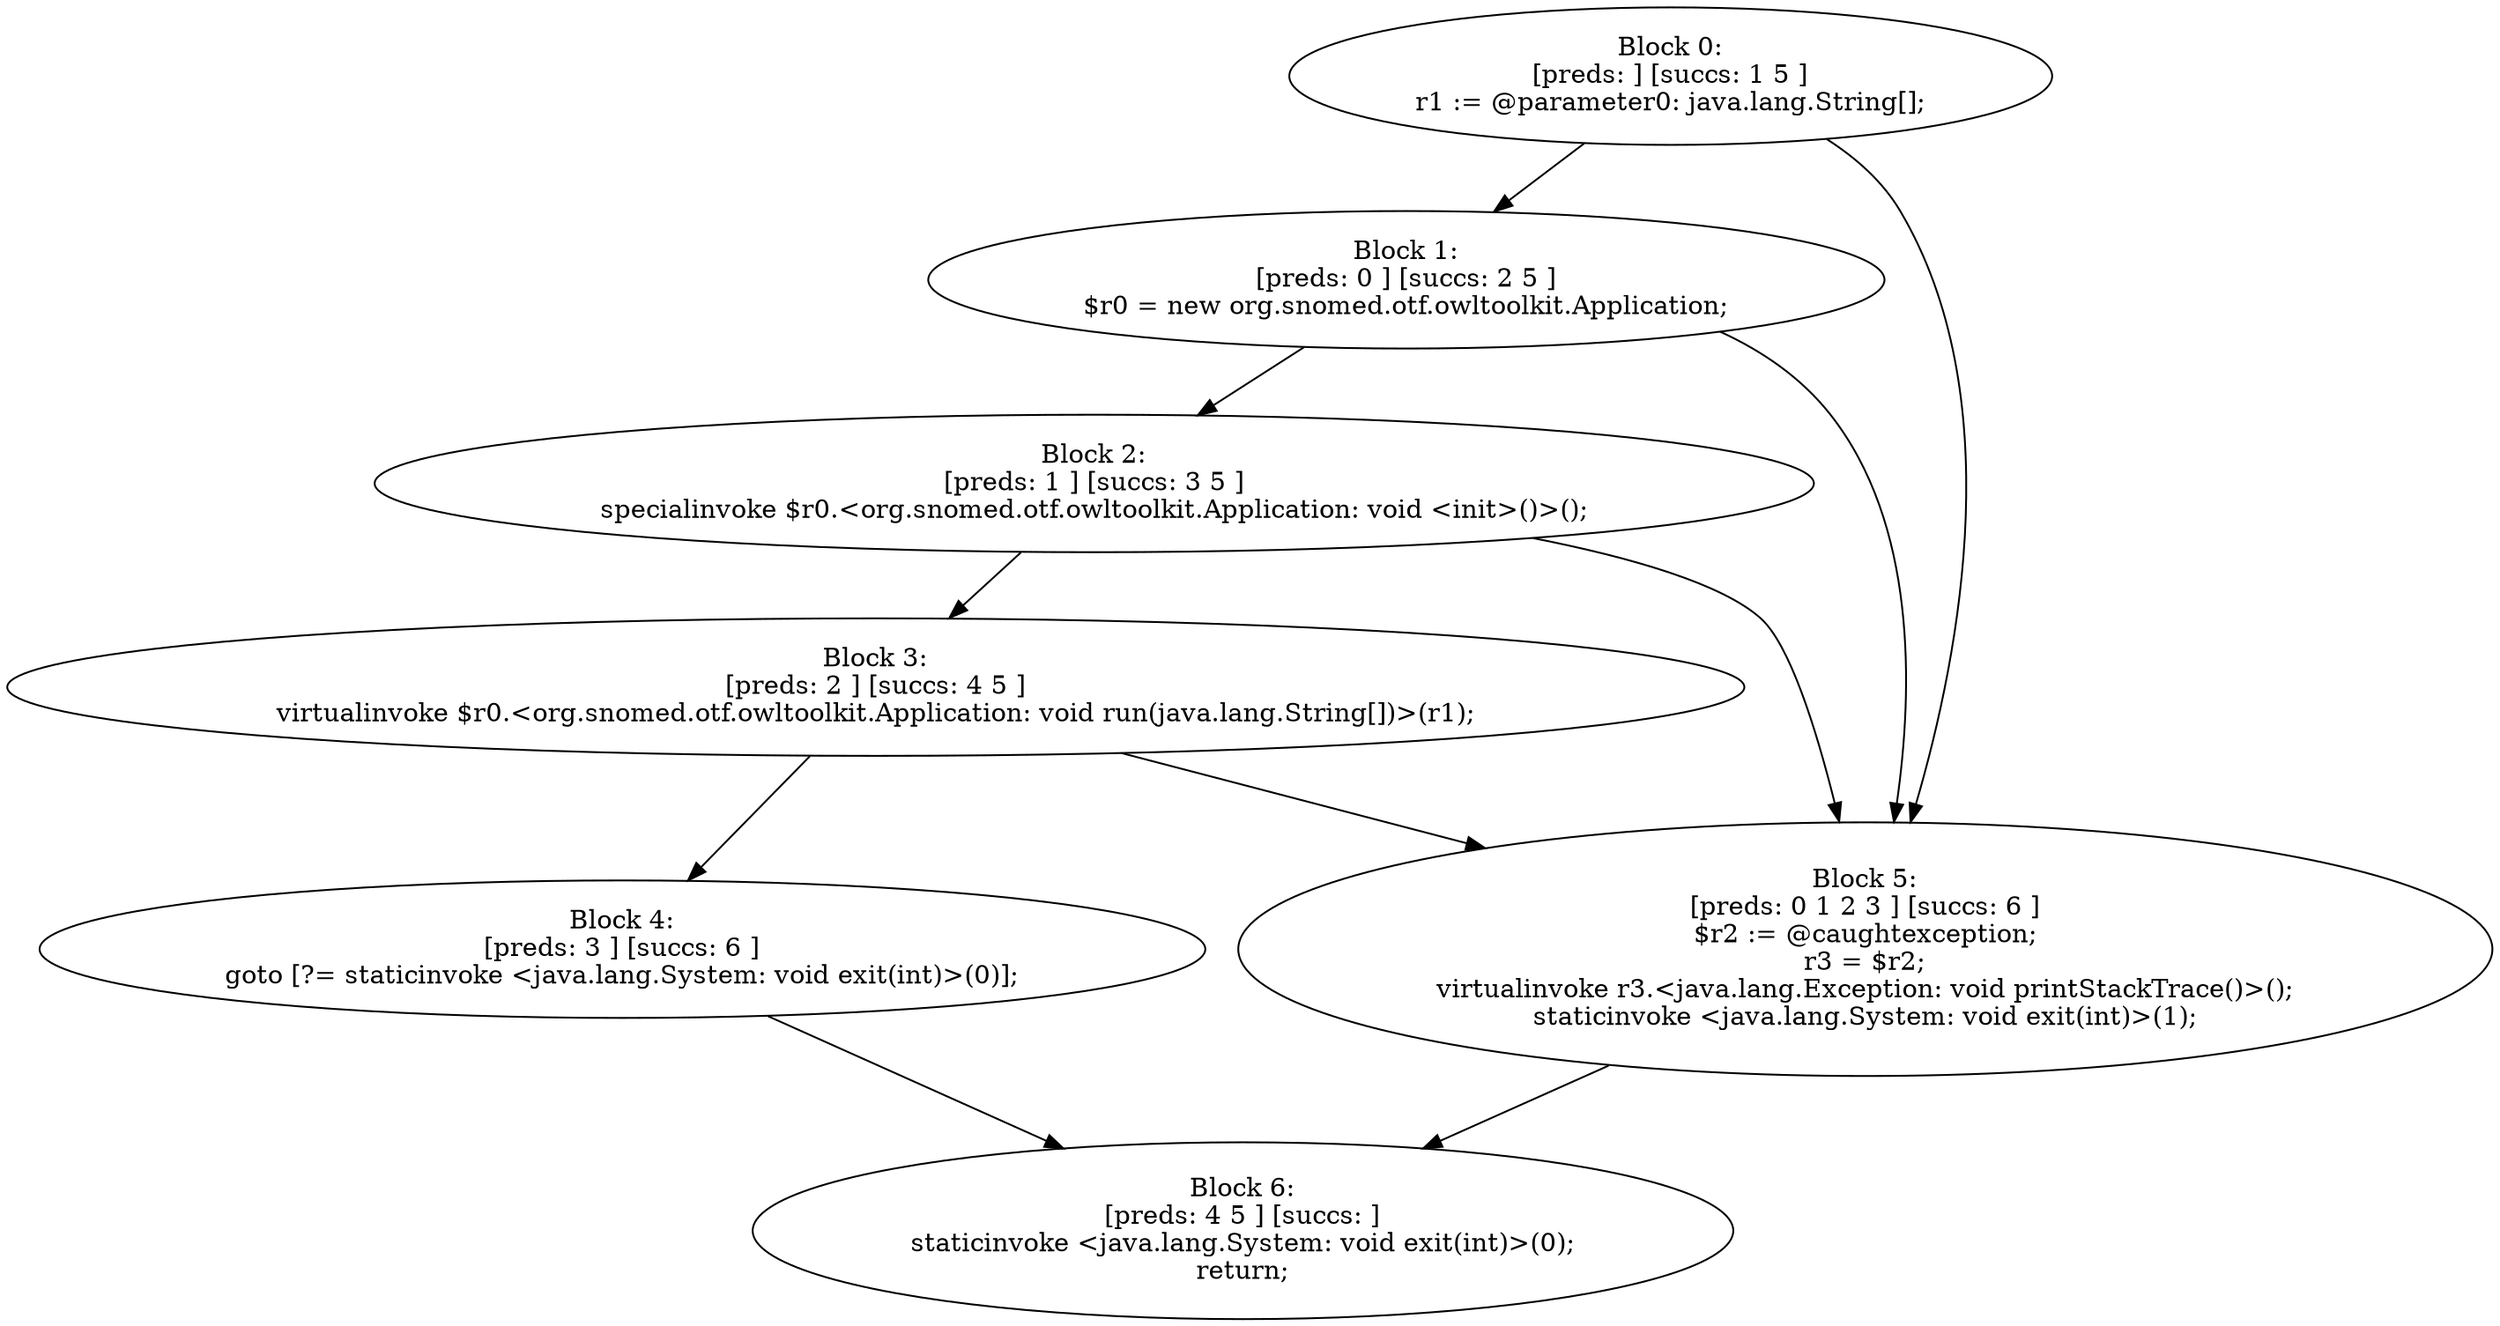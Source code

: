 digraph "unitGraph" {
    "Block 0:
[preds: ] [succs: 1 5 ]
r1 := @parameter0: java.lang.String[];
"
    "Block 1:
[preds: 0 ] [succs: 2 5 ]
$r0 = new org.snomed.otf.owltoolkit.Application;
"
    "Block 2:
[preds: 1 ] [succs: 3 5 ]
specialinvoke $r0.<org.snomed.otf.owltoolkit.Application: void <init>()>();
"
    "Block 3:
[preds: 2 ] [succs: 4 5 ]
virtualinvoke $r0.<org.snomed.otf.owltoolkit.Application: void run(java.lang.String[])>(r1);
"
    "Block 4:
[preds: 3 ] [succs: 6 ]
goto [?= staticinvoke <java.lang.System: void exit(int)>(0)];
"
    "Block 5:
[preds: 0 1 2 3 ] [succs: 6 ]
$r2 := @caughtexception;
r3 = $r2;
virtualinvoke r3.<java.lang.Exception: void printStackTrace()>();
staticinvoke <java.lang.System: void exit(int)>(1);
"
    "Block 6:
[preds: 4 5 ] [succs: ]
staticinvoke <java.lang.System: void exit(int)>(0);
return;
"
    "Block 0:
[preds: ] [succs: 1 5 ]
r1 := @parameter0: java.lang.String[];
"->"Block 1:
[preds: 0 ] [succs: 2 5 ]
$r0 = new org.snomed.otf.owltoolkit.Application;
";
    "Block 0:
[preds: ] [succs: 1 5 ]
r1 := @parameter0: java.lang.String[];
"->"Block 5:
[preds: 0 1 2 3 ] [succs: 6 ]
$r2 := @caughtexception;
r3 = $r2;
virtualinvoke r3.<java.lang.Exception: void printStackTrace()>();
staticinvoke <java.lang.System: void exit(int)>(1);
";
    "Block 1:
[preds: 0 ] [succs: 2 5 ]
$r0 = new org.snomed.otf.owltoolkit.Application;
"->"Block 2:
[preds: 1 ] [succs: 3 5 ]
specialinvoke $r0.<org.snomed.otf.owltoolkit.Application: void <init>()>();
";
    "Block 1:
[preds: 0 ] [succs: 2 5 ]
$r0 = new org.snomed.otf.owltoolkit.Application;
"->"Block 5:
[preds: 0 1 2 3 ] [succs: 6 ]
$r2 := @caughtexception;
r3 = $r2;
virtualinvoke r3.<java.lang.Exception: void printStackTrace()>();
staticinvoke <java.lang.System: void exit(int)>(1);
";
    "Block 2:
[preds: 1 ] [succs: 3 5 ]
specialinvoke $r0.<org.snomed.otf.owltoolkit.Application: void <init>()>();
"->"Block 3:
[preds: 2 ] [succs: 4 5 ]
virtualinvoke $r0.<org.snomed.otf.owltoolkit.Application: void run(java.lang.String[])>(r1);
";
    "Block 2:
[preds: 1 ] [succs: 3 5 ]
specialinvoke $r0.<org.snomed.otf.owltoolkit.Application: void <init>()>();
"->"Block 5:
[preds: 0 1 2 3 ] [succs: 6 ]
$r2 := @caughtexception;
r3 = $r2;
virtualinvoke r3.<java.lang.Exception: void printStackTrace()>();
staticinvoke <java.lang.System: void exit(int)>(1);
";
    "Block 3:
[preds: 2 ] [succs: 4 5 ]
virtualinvoke $r0.<org.snomed.otf.owltoolkit.Application: void run(java.lang.String[])>(r1);
"->"Block 4:
[preds: 3 ] [succs: 6 ]
goto [?= staticinvoke <java.lang.System: void exit(int)>(0)];
";
    "Block 3:
[preds: 2 ] [succs: 4 5 ]
virtualinvoke $r0.<org.snomed.otf.owltoolkit.Application: void run(java.lang.String[])>(r1);
"->"Block 5:
[preds: 0 1 2 3 ] [succs: 6 ]
$r2 := @caughtexception;
r3 = $r2;
virtualinvoke r3.<java.lang.Exception: void printStackTrace()>();
staticinvoke <java.lang.System: void exit(int)>(1);
";
    "Block 4:
[preds: 3 ] [succs: 6 ]
goto [?= staticinvoke <java.lang.System: void exit(int)>(0)];
"->"Block 6:
[preds: 4 5 ] [succs: ]
staticinvoke <java.lang.System: void exit(int)>(0);
return;
";
    "Block 5:
[preds: 0 1 2 3 ] [succs: 6 ]
$r2 := @caughtexception;
r3 = $r2;
virtualinvoke r3.<java.lang.Exception: void printStackTrace()>();
staticinvoke <java.lang.System: void exit(int)>(1);
"->"Block 6:
[preds: 4 5 ] [succs: ]
staticinvoke <java.lang.System: void exit(int)>(0);
return;
";
}
